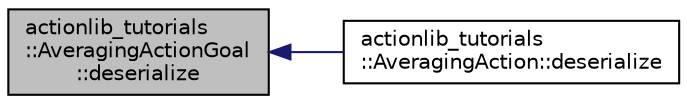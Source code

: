 digraph "actionlib_tutorials::AveragingActionGoal::deserialize"
{
  edge [fontname="Helvetica",fontsize="10",labelfontname="Helvetica",labelfontsize="10"];
  node [fontname="Helvetica",fontsize="10",shape=record];
  rankdir="LR";
  Node1 [label="actionlib_tutorials\l::AveragingActionGoal\l::deserialize",height=0.2,width=0.4,color="black", fillcolor="grey75", style="filled" fontcolor="black"];
  Node1 -> Node2 [dir="back",color="midnightblue",fontsize="10",style="solid",fontname="Helvetica"];
  Node2 [label="actionlib_tutorials\l::AveragingAction::deserialize",height=0.2,width=0.4,color="black", fillcolor="white", style="filled",URL="$classactionlib__tutorials_1_1_averaging_action.html#aa1c0df8b2451e5213fd25d23bc3792ea"];
}
